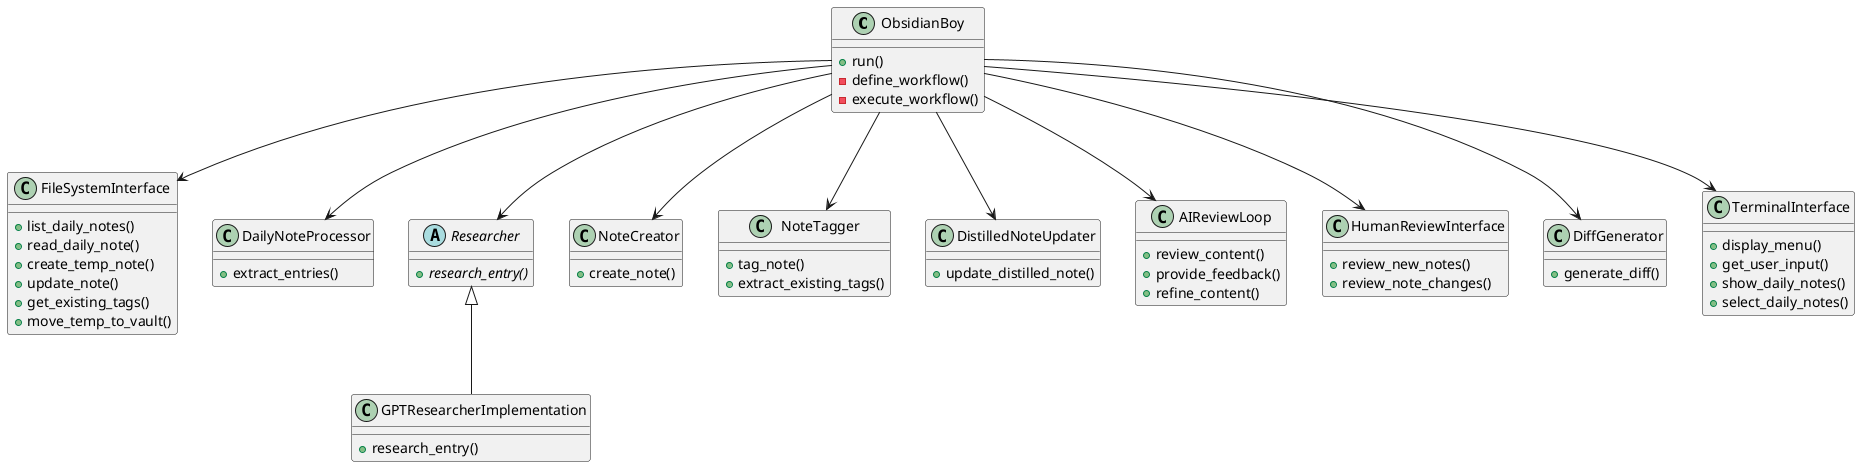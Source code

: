 @startuml
class ObsidianBoy {
  +run()
  -define_workflow()
  -execute_workflow()
}
class FileSystemInterface {
  +list_daily_notes()
  +read_daily_note()
  +create_temp_note()
  +update_note()
  +get_existing_tags()
  +move_temp_to_vault()
}
class DailyNoteProcessor {
  +extract_entries()
}
abstract class Researcher {
  {abstract} +research_entry()
}
class GPTResearcherImplementation {
  +research_entry()
}
class NoteCreator {
  +create_note()
}
class NoteTagger {
  +tag_note()
  +extract_existing_tags()
}
class DistilledNoteUpdater {
  +update_distilled_note()
}
class AIReviewLoop {
  +review_content()
  +provide_feedback()
  +refine_content()
}
class HumanReviewInterface {
  +review_new_notes()
  +review_note_changes()
}
class DiffGenerator {
  +generate_diff()
}
class TerminalInterface {
  +display_menu()
  +get_user_input()
  +show_daily_notes()
  +select_daily_notes()
}

ObsidianBoy --> FileSystemInterface
ObsidianBoy --> DailyNoteProcessor
ObsidianBoy --> Researcher
Researcher <|-- GPTResearcherImplementation
ObsidianBoy --> NoteCreator
ObsidianBoy --> NoteTagger
ObsidianBoy --> DistilledNoteUpdater
ObsidianBoy --> AIReviewLoop
ObsidianBoy --> HumanReviewInterface
ObsidianBoy --> TerminalInterface
ObsidianBoy --> DiffGenerator
@enduml